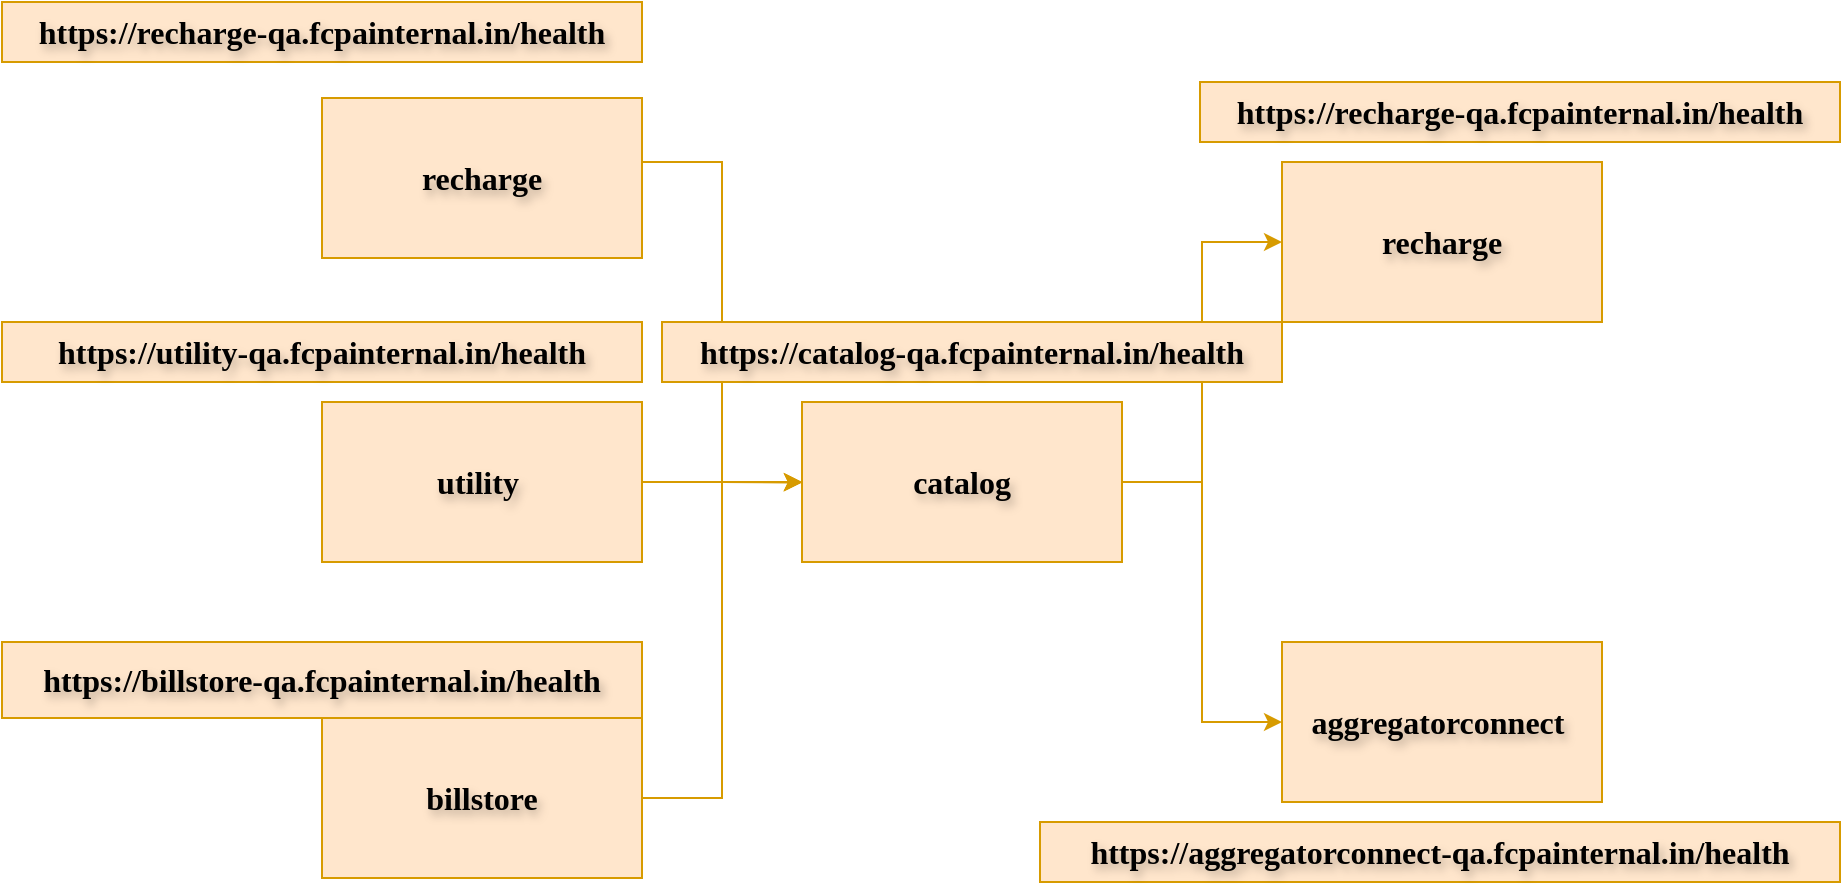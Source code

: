 <mxfile version="26.0.5">
  <diagram name="catalog" id="HybIhVwCzq5EruORasiY">
    <mxGraphModel dx="1434" dy="715" grid="1" gridSize="10" guides="1" tooltips="1" connect="1" arrows="1" fold="1" page="0" pageScale="1" pageWidth="850" pageHeight="1100" math="0" shadow="0">
      <root>
        <mxCell id="0" />
        <mxCell id="1" parent="0" />
        <mxCell id="CgaA7lfagobDSWBrxrx8-8" style="edgeStyle=orthogonalEdgeStyle;rounded=0;orthogonalLoop=1;jettySize=auto;html=1;exitX=1;exitY=0.5;exitDx=0;exitDy=0;entryX=0;entryY=0.5;entryDx=0;entryDy=0;fontStyle=1;fontSize=16;movable=1;resizable=1;rotatable=1;deletable=1;editable=1;locked=0;connectable=1;labelBackgroundColor=none;fontColor=default;fontFamily=Times New Roman;textShadow=1;fillColor=#ffe6cc;strokeColor=#d79b00;" parent="1" source="CgaA7lfagobDSWBrxrx8-1" target="CgaA7lfagobDSWBrxrx8-4" edge="1">
          <mxGeometry relative="1" as="geometry">
            <Array as="points">
              <mxPoint x="360" y="240" />
              <mxPoint x="400" y="240" />
              <mxPoint x="400" y="400" />
            </Array>
          </mxGeometry>
        </mxCell>
        <mxCell id="CgaA7lfagobDSWBrxrx8-1" value="recharge" style="rounded=0;whiteSpace=wrap;html=1;fontStyle=1;fontSize=16;movable=1;resizable=1;rotatable=1;deletable=1;editable=1;locked=0;connectable=1;labelBackgroundColor=none;fontFamily=Times New Roman;textShadow=1;fillColor=#ffe6cc;strokeColor=#d79b00;" parent="1" vertex="1">
          <mxGeometry x="200" y="208" width="160" height="80" as="geometry" />
        </mxCell>
        <mxCell id="CgaA7lfagobDSWBrxrx8-9" style="edgeStyle=orthogonalEdgeStyle;rounded=0;orthogonalLoop=1;jettySize=auto;html=1;exitX=1;exitY=0.5;exitDx=0;exitDy=0;fontStyle=1;fontSize=16;movable=1;resizable=1;rotatable=1;deletable=1;editable=1;locked=0;connectable=1;labelBackgroundColor=none;fontColor=default;fontFamily=Times New Roman;textShadow=1;fillColor=#ffe6cc;strokeColor=#d79b00;" parent="1" source="CgaA7lfagobDSWBrxrx8-2" edge="1">
          <mxGeometry relative="1" as="geometry">
            <mxPoint x="440" y="400.333" as="targetPoint" />
          </mxGeometry>
        </mxCell>
        <mxCell id="CgaA7lfagobDSWBrxrx8-2" value="utility&amp;nbsp;" style="rounded=0;whiteSpace=wrap;html=1;fontStyle=1;fontSize=16;movable=1;resizable=1;rotatable=1;deletable=1;editable=1;locked=0;connectable=1;labelBackgroundColor=none;fontFamily=Times New Roman;textShadow=1;fillColor=#ffe6cc;strokeColor=#d79b00;" parent="1" vertex="1">
          <mxGeometry x="200" y="360" width="160" height="80" as="geometry" />
        </mxCell>
        <mxCell id="Wk7nuqQs7a0f5snFXoS0-2" style="edgeStyle=orthogonalEdgeStyle;rounded=0;orthogonalLoop=1;jettySize=auto;html=1;exitX=1;exitY=0.5;exitDx=0;exitDy=0;entryX=0;entryY=0.5;entryDx=0;entryDy=0;fontFamily=Times New Roman;fontSize=16;fontStyle=1;textShadow=1;fillColor=#ffe6cc;strokeColor=#d79b00;" edge="1" parent="1" source="CgaA7lfagobDSWBrxrx8-3" target="CgaA7lfagobDSWBrxrx8-4">
          <mxGeometry relative="1" as="geometry" />
        </mxCell>
        <mxCell id="CgaA7lfagobDSWBrxrx8-3" value="billstore" style="rounded=0;whiteSpace=wrap;html=1;fontStyle=1;fontSize=16;movable=1;resizable=1;rotatable=1;deletable=1;editable=1;locked=0;connectable=1;labelBackgroundColor=none;fontFamily=Times New Roman;textShadow=1;fillColor=#ffe6cc;strokeColor=#d79b00;" parent="1" vertex="1">
          <mxGeometry x="200" y="518" width="160" height="80" as="geometry" />
        </mxCell>
        <mxCell id="CgaA7lfagobDSWBrxrx8-14" style="edgeStyle=orthogonalEdgeStyle;rounded=0;orthogonalLoop=1;jettySize=auto;html=1;entryX=0;entryY=0.5;entryDx=0;entryDy=0;fontStyle=1;fontSize=16;movable=1;resizable=1;rotatable=1;deletable=1;editable=1;locked=0;connectable=1;labelBackgroundColor=none;fontColor=default;fontFamily=Times New Roman;textShadow=1;fillColor=#ffe6cc;strokeColor=#d79b00;" parent="1" source="CgaA7lfagobDSWBrxrx8-4" target="CgaA7lfagobDSWBrxrx8-5" edge="1">
          <mxGeometry relative="1" as="geometry">
            <Array as="points">
              <mxPoint x="640" y="400" />
              <mxPoint x="640" y="280" />
            </Array>
          </mxGeometry>
        </mxCell>
        <mxCell id="CgaA7lfagobDSWBrxrx8-15" style="edgeStyle=orthogonalEdgeStyle;rounded=0;orthogonalLoop=1;jettySize=auto;html=1;exitX=1;exitY=0.5;exitDx=0;exitDy=0;entryX=0;entryY=0.5;entryDx=0;entryDy=0;fontStyle=1;fontSize=16;movable=1;resizable=1;rotatable=1;deletable=1;editable=1;locked=0;connectable=1;labelBackgroundColor=none;fontColor=default;fontFamily=Times New Roman;textShadow=1;fillColor=#ffe6cc;strokeColor=#d79b00;" parent="1" source="CgaA7lfagobDSWBrxrx8-4" target="CgaA7lfagobDSWBrxrx8-6" edge="1">
          <mxGeometry relative="1" as="geometry">
            <Array as="points">
              <mxPoint x="640" y="400" />
              <mxPoint x="640" y="520" />
            </Array>
          </mxGeometry>
        </mxCell>
        <mxCell id="CgaA7lfagobDSWBrxrx8-4" value="catalog" style="rounded=0;whiteSpace=wrap;html=1;fontStyle=1;fontSize=16;movable=1;resizable=1;rotatable=1;deletable=1;editable=1;locked=0;connectable=1;labelBackgroundColor=none;fontFamily=Times New Roman;textShadow=1;fillColor=#ffe6cc;strokeColor=#d79b00;" parent="1" vertex="1">
          <mxGeometry x="440" y="360" width="160" height="80" as="geometry" />
        </mxCell>
        <mxCell id="CgaA7lfagobDSWBrxrx8-5" value="recharge" style="rounded=0;whiteSpace=wrap;html=1;fontStyle=1;fontSize=16;movable=1;resizable=1;rotatable=1;deletable=1;editable=1;locked=0;connectable=1;labelBackgroundColor=none;fontFamily=Times New Roman;textShadow=1;fillColor=#ffe6cc;strokeColor=#d79b00;" parent="1" vertex="1">
          <mxGeometry x="680" y="240" width="160" height="80" as="geometry" />
        </mxCell>
        <mxCell id="CgaA7lfagobDSWBrxrx8-6" value="aggregatorconnect&amp;nbsp;" style="rounded=0;whiteSpace=wrap;html=1;fontStyle=1;fontSize=16;movable=1;resizable=1;rotatable=1;deletable=1;editable=1;locked=0;connectable=1;labelBackgroundColor=none;fontFamily=Times New Roman;textShadow=1;fillColor=#ffe6cc;strokeColor=#d79b00;" parent="1" vertex="1">
          <mxGeometry x="680" y="480" width="160" height="80" as="geometry" />
        </mxCell>
        <UserObject label="https://recharge-qa.fcpainternal.in/health" link="https://recharge-qa.fcpainternal.in/health" id="CgaA7lfagobDSWBrxrx8-7">
          <mxCell style="text;html=1;align=center;verticalAlign=middle;whiteSpace=wrap;rounded=0;fontStyle=1;fontSize=16;movable=1;resizable=1;rotatable=1;deletable=1;editable=1;locked=0;connectable=1;labelBackgroundColor=none;fontFamily=Times New Roman;textShadow=1;fillColor=#ffe6cc;strokeColor=#d79b00;" parent="1" vertex="1">
            <mxGeometry x="40" y="160" width="320" height="30" as="geometry" />
          </mxCell>
        </UserObject>
        <UserObject label="https://utility-qa.fcpainternal.in/health" link="https://utility-qa.fcpainternal.in/health" id="CgaA7lfagobDSWBrxrx8-18">
          <mxCell style="text;html=1;align=center;verticalAlign=middle;whiteSpace=wrap;rounded=0;fontStyle=1;fontSize=16;movable=1;resizable=1;rotatable=1;deletable=1;editable=1;locked=0;connectable=1;labelBackgroundColor=none;fontFamily=Times New Roman;textShadow=1;fillColor=#ffe6cc;strokeColor=#d79b00;" parent="1" vertex="1">
            <mxGeometry x="40" y="320" width="320" height="30" as="geometry" />
          </mxCell>
        </UserObject>
        <UserObject label="https://billstore-qa.fcpainternal.in/health" link="https://billstore-qa.fcpainternal.in/health" id="CgaA7lfagobDSWBrxrx8-19">
          <mxCell style="text;html=1;align=center;verticalAlign=middle;whiteSpace=wrap;rounded=0;fontStyle=1;fontSize=16;movable=1;resizable=1;rotatable=1;deletable=1;editable=1;locked=0;connectable=1;labelBackgroundColor=none;fontFamily=Times New Roman;textShadow=1;fillColor=#ffe6cc;strokeColor=#d79b00;" parent="1" vertex="1">
            <mxGeometry x="40" y="480" width="320" height="38" as="geometry" />
          </mxCell>
        </UserObject>
        <UserObject label="https://catalog-qa.fcpainternal.in/health" link="https://catalog-qa.fcpainternal.in/health" id="CgaA7lfagobDSWBrxrx8-20">
          <mxCell style="text;html=1;align=center;verticalAlign=middle;whiteSpace=wrap;rounded=0;fontStyle=1;fontSize=16;movable=1;resizable=1;rotatable=1;deletable=1;editable=1;locked=0;connectable=1;labelBackgroundColor=none;fontFamily=Times New Roman;textShadow=1;fillColor=#ffe6cc;strokeColor=#d79b00;" parent="1" vertex="1">
            <mxGeometry x="370" y="320" width="310" height="30" as="geometry" />
          </mxCell>
        </UserObject>
        <UserObject label="https://recharge-qa.fcpainternal.in/health" link="https://recharge-qa.fcpainternal.in/health" id="CgaA7lfagobDSWBrxrx8-21">
          <mxCell style="text;html=1;align=center;verticalAlign=middle;whiteSpace=wrap;rounded=0;fontStyle=1;fontSize=16;movable=1;resizable=1;rotatable=1;deletable=1;editable=1;locked=0;connectable=1;labelBackgroundColor=none;fontFamily=Times New Roman;textShadow=1;fillColor=#ffe6cc;strokeColor=#d79b00;" parent="1" vertex="1">
            <mxGeometry x="639" y="200" width="320" height="30" as="geometry" />
          </mxCell>
        </UserObject>
        <UserObject label="https://aggregatorconnect-qa.fcpainternal.in/health" link="https://aggregatorconnect-qa.fcpainternal.in/health" id="CgaA7lfagobDSWBrxrx8-22">
          <mxCell style="text;html=1;align=center;verticalAlign=middle;whiteSpace=wrap;rounded=0;fontStyle=1;fontSize=16;movable=1;resizable=1;rotatable=1;deletable=1;editable=1;locked=0;connectable=1;labelBackgroundColor=none;fontFamily=Times New Roman;textShadow=1;fillColor=#ffe6cc;strokeColor=#d79b00;" parent="1" vertex="1">
            <mxGeometry x="559" y="570" width="400" height="30" as="geometry" />
          </mxCell>
        </UserObject>
      </root>
    </mxGraphModel>
  </diagram>
</mxfile>
